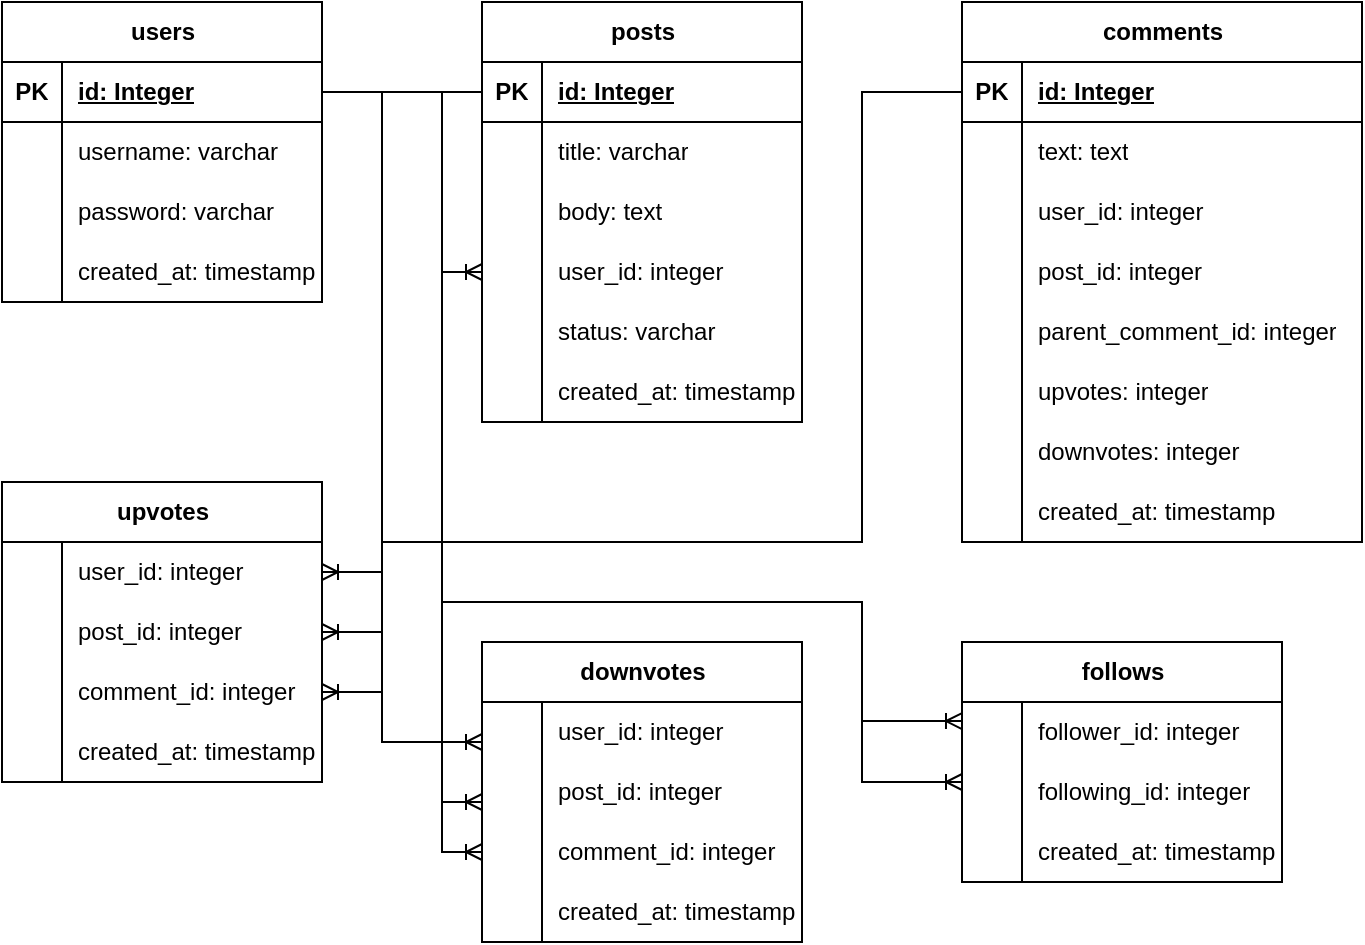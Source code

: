 <mxfile version="21.2.0" type="github">
  <diagram name="Page-1" id="74h5eq18-0JXJP73Q0yJ">
    <mxGraphModel dx="688" dy="1027" grid="1" gridSize="10" guides="1" tooltips="1" connect="1" arrows="1" fold="1" page="1" pageScale="1" pageWidth="850" pageHeight="1100" math="0" shadow="0">
      <root>
        <mxCell id="0" />
        <mxCell id="1" parent="0" />
        <mxCell id="cVCFdXQ4bAkMoIGnFbqg-1" value="users" style="shape=table;startSize=30;container=1;collapsible=1;childLayout=tableLayout;fixedRows=1;rowLines=0;fontStyle=1;align=center;resizeLast=1;html=1;" vertex="1" parent="1">
          <mxGeometry x="40" y="80" width="160" height="150" as="geometry" />
        </mxCell>
        <mxCell id="cVCFdXQ4bAkMoIGnFbqg-2" value="" style="shape=tableRow;horizontal=0;startSize=0;swimlaneHead=0;swimlaneBody=0;fillColor=none;collapsible=0;dropTarget=0;points=[[0,0.5],[1,0.5]];portConstraint=eastwest;top=0;left=0;right=0;bottom=1;" vertex="1" parent="cVCFdXQ4bAkMoIGnFbqg-1">
          <mxGeometry y="30" width="160" height="30" as="geometry" />
        </mxCell>
        <mxCell id="cVCFdXQ4bAkMoIGnFbqg-3" value="PK" style="shape=partialRectangle;connectable=0;fillColor=none;top=0;left=0;bottom=0;right=0;fontStyle=1;overflow=hidden;whiteSpace=wrap;html=1;" vertex="1" parent="cVCFdXQ4bAkMoIGnFbqg-2">
          <mxGeometry width="30" height="30" as="geometry">
            <mxRectangle width="30" height="30" as="alternateBounds" />
          </mxGeometry>
        </mxCell>
        <mxCell id="cVCFdXQ4bAkMoIGnFbqg-4" value="id: Integer" style="shape=partialRectangle;connectable=0;fillColor=none;top=0;left=0;bottom=0;right=0;align=left;spacingLeft=6;fontStyle=5;overflow=hidden;whiteSpace=wrap;html=1;" vertex="1" parent="cVCFdXQ4bAkMoIGnFbqg-2">
          <mxGeometry x="30" width="130" height="30" as="geometry">
            <mxRectangle width="130" height="30" as="alternateBounds" />
          </mxGeometry>
        </mxCell>
        <mxCell id="cVCFdXQ4bAkMoIGnFbqg-5" value="" style="shape=tableRow;horizontal=0;startSize=0;swimlaneHead=0;swimlaneBody=0;fillColor=none;collapsible=0;dropTarget=0;points=[[0,0.5],[1,0.5]];portConstraint=eastwest;top=0;left=0;right=0;bottom=0;" vertex="1" parent="cVCFdXQ4bAkMoIGnFbqg-1">
          <mxGeometry y="60" width="160" height="30" as="geometry" />
        </mxCell>
        <mxCell id="cVCFdXQ4bAkMoIGnFbqg-6" value="" style="shape=partialRectangle;connectable=0;fillColor=none;top=0;left=0;bottom=0;right=0;editable=1;overflow=hidden;whiteSpace=wrap;html=1;" vertex="1" parent="cVCFdXQ4bAkMoIGnFbqg-5">
          <mxGeometry width="30" height="30" as="geometry">
            <mxRectangle width="30" height="30" as="alternateBounds" />
          </mxGeometry>
        </mxCell>
        <mxCell id="cVCFdXQ4bAkMoIGnFbqg-7" value="username: varchar" style="shape=partialRectangle;connectable=0;fillColor=none;top=0;left=0;bottom=0;right=0;align=left;spacingLeft=6;overflow=hidden;whiteSpace=wrap;html=1;" vertex="1" parent="cVCFdXQ4bAkMoIGnFbqg-5">
          <mxGeometry x="30" width="130" height="30" as="geometry">
            <mxRectangle width="130" height="30" as="alternateBounds" />
          </mxGeometry>
        </mxCell>
        <mxCell id="cVCFdXQ4bAkMoIGnFbqg-8" value="" style="shape=tableRow;horizontal=0;startSize=0;swimlaneHead=0;swimlaneBody=0;fillColor=none;collapsible=0;dropTarget=0;points=[[0,0.5],[1,0.5]];portConstraint=eastwest;top=0;left=0;right=0;bottom=0;" vertex="1" parent="cVCFdXQ4bAkMoIGnFbqg-1">
          <mxGeometry y="90" width="160" height="30" as="geometry" />
        </mxCell>
        <mxCell id="cVCFdXQ4bAkMoIGnFbqg-9" value="" style="shape=partialRectangle;connectable=0;fillColor=none;top=0;left=0;bottom=0;right=0;editable=1;overflow=hidden;whiteSpace=wrap;html=1;" vertex="1" parent="cVCFdXQ4bAkMoIGnFbqg-8">
          <mxGeometry width="30" height="30" as="geometry">
            <mxRectangle width="30" height="30" as="alternateBounds" />
          </mxGeometry>
        </mxCell>
        <mxCell id="cVCFdXQ4bAkMoIGnFbqg-10" value="password: varchar" style="shape=partialRectangle;connectable=0;fillColor=none;top=0;left=0;bottom=0;right=0;align=left;spacingLeft=6;overflow=hidden;whiteSpace=wrap;html=1;" vertex="1" parent="cVCFdXQ4bAkMoIGnFbqg-8">
          <mxGeometry x="30" width="130" height="30" as="geometry">
            <mxRectangle width="130" height="30" as="alternateBounds" />
          </mxGeometry>
        </mxCell>
        <mxCell id="cVCFdXQ4bAkMoIGnFbqg-11" value="" style="shape=tableRow;horizontal=0;startSize=0;swimlaneHead=0;swimlaneBody=0;fillColor=none;collapsible=0;dropTarget=0;points=[[0,0.5],[1,0.5]];portConstraint=eastwest;top=0;left=0;right=0;bottom=0;" vertex="1" parent="cVCFdXQ4bAkMoIGnFbqg-1">
          <mxGeometry y="120" width="160" height="30" as="geometry" />
        </mxCell>
        <mxCell id="cVCFdXQ4bAkMoIGnFbqg-12" value="" style="shape=partialRectangle;connectable=0;fillColor=none;top=0;left=0;bottom=0;right=0;editable=1;overflow=hidden;whiteSpace=wrap;html=1;" vertex="1" parent="cVCFdXQ4bAkMoIGnFbqg-11">
          <mxGeometry width="30" height="30" as="geometry">
            <mxRectangle width="30" height="30" as="alternateBounds" />
          </mxGeometry>
        </mxCell>
        <mxCell id="cVCFdXQ4bAkMoIGnFbqg-13" value="created_at: timestamp" style="shape=partialRectangle;connectable=0;fillColor=none;top=0;left=0;bottom=0;right=0;align=left;spacingLeft=6;overflow=hidden;whiteSpace=wrap;html=1;" vertex="1" parent="cVCFdXQ4bAkMoIGnFbqg-11">
          <mxGeometry x="30" width="130" height="30" as="geometry">
            <mxRectangle width="130" height="30" as="alternateBounds" />
          </mxGeometry>
        </mxCell>
        <mxCell id="cVCFdXQ4bAkMoIGnFbqg-14" value="posts" style="shape=table;startSize=30;container=1;collapsible=1;childLayout=tableLayout;fixedRows=1;rowLines=0;fontStyle=1;align=center;resizeLast=1;html=1;" vertex="1" parent="1">
          <mxGeometry x="280" y="80" width="160" height="210" as="geometry" />
        </mxCell>
        <mxCell id="cVCFdXQ4bAkMoIGnFbqg-15" value="" style="shape=tableRow;horizontal=0;startSize=0;swimlaneHead=0;swimlaneBody=0;fillColor=none;collapsible=0;dropTarget=0;points=[[0,0.5],[1,0.5]];portConstraint=eastwest;top=0;left=0;right=0;bottom=1;" vertex="1" parent="cVCFdXQ4bAkMoIGnFbqg-14">
          <mxGeometry y="30" width="160" height="30" as="geometry" />
        </mxCell>
        <mxCell id="cVCFdXQ4bAkMoIGnFbqg-16" value="PK" style="shape=partialRectangle;connectable=0;fillColor=none;top=0;left=0;bottom=0;right=0;fontStyle=1;overflow=hidden;whiteSpace=wrap;html=1;" vertex="1" parent="cVCFdXQ4bAkMoIGnFbqg-15">
          <mxGeometry width="30" height="30" as="geometry">
            <mxRectangle width="30" height="30" as="alternateBounds" />
          </mxGeometry>
        </mxCell>
        <mxCell id="cVCFdXQ4bAkMoIGnFbqg-17" value="id: Integer" style="shape=partialRectangle;connectable=0;fillColor=none;top=0;left=0;bottom=0;right=0;align=left;spacingLeft=6;fontStyle=5;overflow=hidden;whiteSpace=wrap;html=1;" vertex="1" parent="cVCFdXQ4bAkMoIGnFbqg-15">
          <mxGeometry x="30" width="130" height="30" as="geometry">
            <mxRectangle width="130" height="30" as="alternateBounds" />
          </mxGeometry>
        </mxCell>
        <mxCell id="cVCFdXQ4bAkMoIGnFbqg-18" value="" style="shape=tableRow;horizontal=0;startSize=0;swimlaneHead=0;swimlaneBody=0;fillColor=none;collapsible=0;dropTarget=0;points=[[0,0.5],[1,0.5]];portConstraint=eastwest;top=0;left=0;right=0;bottom=0;" vertex="1" parent="cVCFdXQ4bAkMoIGnFbqg-14">
          <mxGeometry y="60" width="160" height="30" as="geometry" />
        </mxCell>
        <mxCell id="cVCFdXQ4bAkMoIGnFbqg-19" value="" style="shape=partialRectangle;connectable=0;fillColor=none;top=0;left=0;bottom=0;right=0;editable=1;overflow=hidden;whiteSpace=wrap;html=1;" vertex="1" parent="cVCFdXQ4bAkMoIGnFbqg-18">
          <mxGeometry width="30" height="30" as="geometry">
            <mxRectangle width="30" height="30" as="alternateBounds" />
          </mxGeometry>
        </mxCell>
        <mxCell id="cVCFdXQ4bAkMoIGnFbqg-20" value="title: varchar" style="shape=partialRectangle;connectable=0;fillColor=none;top=0;left=0;bottom=0;right=0;align=left;spacingLeft=6;overflow=hidden;whiteSpace=wrap;html=1;" vertex="1" parent="cVCFdXQ4bAkMoIGnFbqg-18">
          <mxGeometry x="30" width="130" height="30" as="geometry">
            <mxRectangle width="130" height="30" as="alternateBounds" />
          </mxGeometry>
        </mxCell>
        <mxCell id="cVCFdXQ4bAkMoIGnFbqg-21" value="" style="shape=tableRow;horizontal=0;startSize=0;swimlaneHead=0;swimlaneBody=0;fillColor=none;collapsible=0;dropTarget=0;points=[[0,0.5],[1,0.5]];portConstraint=eastwest;top=0;left=0;right=0;bottom=0;" vertex="1" parent="cVCFdXQ4bAkMoIGnFbqg-14">
          <mxGeometry y="90" width="160" height="30" as="geometry" />
        </mxCell>
        <mxCell id="cVCFdXQ4bAkMoIGnFbqg-22" value="" style="shape=partialRectangle;connectable=0;fillColor=none;top=0;left=0;bottom=0;right=0;editable=1;overflow=hidden;whiteSpace=wrap;html=1;" vertex="1" parent="cVCFdXQ4bAkMoIGnFbqg-21">
          <mxGeometry width="30" height="30" as="geometry">
            <mxRectangle width="30" height="30" as="alternateBounds" />
          </mxGeometry>
        </mxCell>
        <mxCell id="cVCFdXQ4bAkMoIGnFbqg-23" value="body: text" style="shape=partialRectangle;connectable=0;fillColor=none;top=0;left=0;bottom=0;right=0;align=left;spacingLeft=6;overflow=hidden;whiteSpace=wrap;html=1;" vertex="1" parent="cVCFdXQ4bAkMoIGnFbqg-21">
          <mxGeometry x="30" width="130" height="30" as="geometry">
            <mxRectangle width="130" height="30" as="alternateBounds" />
          </mxGeometry>
        </mxCell>
        <mxCell id="cVCFdXQ4bAkMoIGnFbqg-24" value="" style="shape=tableRow;horizontal=0;startSize=0;swimlaneHead=0;swimlaneBody=0;fillColor=none;collapsible=0;dropTarget=0;points=[[0,0.5],[1,0.5]];portConstraint=eastwest;top=0;left=0;right=0;bottom=0;" vertex="1" parent="cVCFdXQ4bAkMoIGnFbqg-14">
          <mxGeometry y="120" width="160" height="30" as="geometry" />
        </mxCell>
        <mxCell id="cVCFdXQ4bAkMoIGnFbqg-25" value="" style="shape=partialRectangle;connectable=0;fillColor=none;top=0;left=0;bottom=0;right=0;editable=1;overflow=hidden;whiteSpace=wrap;html=1;" vertex="1" parent="cVCFdXQ4bAkMoIGnFbqg-24">
          <mxGeometry width="30" height="30" as="geometry">
            <mxRectangle width="30" height="30" as="alternateBounds" />
          </mxGeometry>
        </mxCell>
        <mxCell id="cVCFdXQ4bAkMoIGnFbqg-26" value="user_id: integer" style="shape=partialRectangle;connectable=0;fillColor=none;top=0;left=0;bottom=0;right=0;align=left;spacingLeft=6;overflow=hidden;whiteSpace=wrap;html=1;" vertex="1" parent="cVCFdXQ4bAkMoIGnFbqg-24">
          <mxGeometry x="30" width="130" height="30" as="geometry">
            <mxRectangle width="130" height="30" as="alternateBounds" />
          </mxGeometry>
        </mxCell>
        <mxCell id="cVCFdXQ4bAkMoIGnFbqg-67" value="" style="shape=tableRow;horizontal=0;startSize=0;swimlaneHead=0;swimlaneBody=0;fillColor=none;collapsible=0;dropTarget=0;points=[[0,0.5],[1,0.5]];portConstraint=eastwest;top=0;left=0;right=0;bottom=0;" vertex="1" parent="cVCFdXQ4bAkMoIGnFbqg-14">
          <mxGeometry y="150" width="160" height="30" as="geometry" />
        </mxCell>
        <mxCell id="cVCFdXQ4bAkMoIGnFbqg-68" value="" style="shape=partialRectangle;connectable=0;fillColor=none;top=0;left=0;bottom=0;right=0;editable=1;overflow=hidden;whiteSpace=wrap;html=1;" vertex="1" parent="cVCFdXQ4bAkMoIGnFbqg-67">
          <mxGeometry width="30" height="30" as="geometry">
            <mxRectangle width="30" height="30" as="alternateBounds" />
          </mxGeometry>
        </mxCell>
        <mxCell id="cVCFdXQ4bAkMoIGnFbqg-69" value="status: varchar" style="shape=partialRectangle;connectable=0;fillColor=none;top=0;left=0;bottom=0;right=0;align=left;spacingLeft=6;overflow=hidden;whiteSpace=wrap;html=1;" vertex="1" parent="cVCFdXQ4bAkMoIGnFbqg-67">
          <mxGeometry x="30" width="130" height="30" as="geometry">
            <mxRectangle width="130" height="30" as="alternateBounds" />
          </mxGeometry>
        </mxCell>
        <mxCell id="cVCFdXQ4bAkMoIGnFbqg-70" value="" style="shape=tableRow;horizontal=0;startSize=0;swimlaneHead=0;swimlaneBody=0;fillColor=none;collapsible=0;dropTarget=0;points=[[0,0.5],[1,0.5]];portConstraint=eastwest;top=0;left=0;right=0;bottom=0;" vertex="1" parent="cVCFdXQ4bAkMoIGnFbqg-14">
          <mxGeometry y="180" width="160" height="30" as="geometry" />
        </mxCell>
        <mxCell id="cVCFdXQ4bAkMoIGnFbqg-71" value="" style="shape=partialRectangle;connectable=0;fillColor=none;top=0;left=0;bottom=0;right=0;editable=1;overflow=hidden;whiteSpace=wrap;html=1;" vertex="1" parent="cVCFdXQ4bAkMoIGnFbqg-70">
          <mxGeometry width="30" height="30" as="geometry">
            <mxRectangle width="30" height="30" as="alternateBounds" />
          </mxGeometry>
        </mxCell>
        <mxCell id="cVCFdXQ4bAkMoIGnFbqg-72" value="created_at: timestamp" style="shape=partialRectangle;connectable=0;fillColor=none;top=0;left=0;bottom=0;right=0;align=left;spacingLeft=6;overflow=hidden;whiteSpace=wrap;html=1;" vertex="1" parent="cVCFdXQ4bAkMoIGnFbqg-70">
          <mxGeometry x="30" width="130" height="30" as="geometry">
            <mxRectangle width="130" height="30" as="alternateBounds" />
          </mxGeometry>
        </mxCell>
        <mxCell id="cVCFdXQ4bAkMoIGnFbqg-27" value="upvotes" style="shape=table;startSize=30;container=1;collapsible=1;childLayout=tableLayout;fixedRows=1;rowLines=0;fontStyle=1;align=center;resizeLast=1;html=1;" vertex="1" parent="1">
          <mxGeometry x="40" y="320" width="160" height="150" as="geometry" />
        </mxCell>
        <mxCell id="cVCFdXQ4bAkMoIGnFbqg-31" value="" style="shape=tableRow;horizontal=0;startSize=0;swimlaneHead=0;swimlaneBody=0;fillColor=none;collapsible=0;dropTarget=0;points=[[0,0.5],[1,0.5]];portConstraint=eastwest;top=0;left=0;right=0;bottom=0;" vertex="1" parent="cVCFdXQ4bAkMoIGnFbqg-27">
          <mxGeometry y="30" width="160" height="30" as="geometry" />
        </mxCell>
        <mxCell id="cVCFdXQ4bAkMoIGnFbqg-32" value="" style="shape=partialRectangle;connectable=0;fillColor=none;top=0;left=0;bottom=0;right=0;editable=1;overflow=hidden;whiteSpace=wrap;html=1;" vertex="1" parent="cVCFdXQ4bAkMoIGnFbqg-31">
          <mxGeometry width="30" height="30" as="geometry">
            <mxRectangle width="30" height="30" as="alternateBounds" />
          </mxGeometry>
        </mxCell>
        <mxCell id="cVCFdXQ4bAkMoIGnFbqg-33" value="user_id: integer" style="shape=partialRectangle;connectable=0;fillColor=none;top=0;left=0;bottom=0;right=0;align=left;spacingLeft=6;overflow=hidden;whiteSpace=wrap;html=1;" vertex="1" parent="cVCFdXQ4bAkMoIGnFbqg-31">
          <mxGeometry x="30" width="130" height="30" as="geometry">
            <mxRectangle width="130" height="30" as="alternateBounds" />
          </mxGeometry>
        </mxCell>
        <mxCell id="cVCFdXQ4bAkMoIGnFbqg-34" value="" style="shape=tableRow;horizontal=0;startSize=0;swimlaneHead=0;swimlaneBody=0;fillColor=none;collapsible=0;dropTarget=0;points=[[0,0.5],[1,0.5]];portConstraint=eastwest;top=0;left=0;right=0;bottom=0;" vertex="1" parent="cVCFdXQ4bAkMoIGnFbqg-27">
          <mxGeometry y="60" width="160" height="30" as="geometry" />
        </mxCell>
        <mxCell id="cVCFdXQ4bAkMoIGnFbqg-35" value="" style="shape=partialRectangle;connectable=0;fillColor=none;top=0;left=0;bottom=0;right=0;editable=1;overflow=hidden;whiteSpace=wrap;html=1;" vertex="1" parent="cVCFdXQ4bAkMoIGnFbqg-34">
          <mxGeometry width="30" height="30" as="geometry">
            <mxRectangle width="30" height="30" as="alternateBounds" />
          </mxGeometry>
        </mxCell>
        <mxCell id="cVCFdXQ4bAkMoIGnFbqg-36" value="post_id: integer" style="shape=partialRectangle;connectable=0;fillColor=none;top=0;left=0;bottom=0;right=0;align=left;spacingLeft=6;overflow=hidden;whiteSpace=wrap;html=1;" vertex="1" parent="cVCFdXQ4bAkMoIGnFbqg-34">
          <mxGeometry x="30" width="130" height="30" as="geometry">
            <mxRectangle width="130" height="30" as="alternateBounds" />
          </mxGeometry>
        </mxCell>
        <mxCell id="cVCFdXQ4bAkMoIGnFbqg-37" value="" style="shape=tableRow;horizontal=0;startSize=0;swimlaneHead=0;swimlaneBody=0;fillColor=none;collapsible=0;dropTarget=0;points=[[0,0.5],[1,0.5]];portConstraint=eastwest;top=0;left=0;right=0;bottom=0;" vertex="1" parent="cVCFdXQ4bAkMoIGnFbqg-27">
          <mxGeometry y="90" width="160" height="30" as="geometry" />
        </mxCell>
        <mxCell id="cVCFdXQ4bAkMoIGnFbqg-38" value="" style="shape=partialRectangle;connectable=0;fillColor=none;top=0;left=0;bottom=0;right=0;editable=1;overflow=hidden;whiteSpace=wrap;html=1;" vertex="1" parent="cVCFdXQ4bAkMoIGnFbqg-37">
          <mxGeometry width="30" height="30" as="geometry">
            <mxRectangle width="30" height="30" as="alternateBounds" />
          </mxGeometry>
        </mxCell>
        <mxCell id="cVCFdXQ4bAkMoIGnFbqg-39" value="comment_id: integer" style="shape=partialRectangle;connectable=0;fillColor=none;top=0;left=0;bottom=0;right=0;align=left;spacingLeft=6;overflow=hidden;whiteSpace=wrap;html=1;" vertex="1" parent="cVCFdXQ4bAkMoIGnFbqg-37">
          <mxGeometry x="30" width="130" height="30" as="geometry">
            <mxRectangle width="130" height="30" as="alternateBounds" />
          </mxGeometry>
        </mxCell>
        <mxCell id="cVCFdXQ4bAkMoIGnFbqg-86" value="" style="shape=tableRow;horizontal=0;startSize=0;swimlaneHead=0;swimlaneBody=0;fillColor=none;collapsible=0;dropTarget=0;points=[[0,0.5],[1,0.5]];portConstraint=eastwest;top=0;left=0;right=0;bottom=0;" vertex="1" parent="cVCFdXQ4bAkMoIGnFbqg-27">
          <mxGeometry y="120" width="160" height="30" as="geometry" />
        </mxCell>
        <mxCell id="cVCFdXQ4bAkMoIGnFbqg-87" value="" style="shape=partialRectangle;connectable=0;fillColor=none;top=0;left=0;bottom=0;right=0;editable=1;overflow=hidden;whiteSpace=wrap;html=1;" vertex="1" parent="cVCFdXQ4bAkMoIGnFbqg-86">
          <mxGeometry width="30" height="30" as="geometry">
            <mxRectangle width="30" height="30" as="alternateBounds" />
          </mxGeometry>
        </mxCell>
        <mxCell id="cVCFdXQ4bAkMoIGnFbqg-88" value="created_at: timestamp" style="shape=partialRectangle;connectable=0;fillColor=none;top=0;left=0;bottom=0;right=0;align=left;spacingLeft=6;overflow=hidden;whiteSpace=wrap;html=1;" vertex="1" parent="cVCFdXQ4bAkMoIGnFbqg-86">
          <mxGeometry x="30" width="130" height="30" as="geometry">
            <mxRectangle width="130" height="30" as="alternateBounds" />
          </mxGeometry>
        </mxCell>
        <mxCell id="cVCFdXQ4bAkMoIGnFbqg-40" value="downvotes" style="shape=table;startSize=30;container=1;collapsible=1;childLayout=tableLayout;fixedRows=1;rowLines=0;fontStyle=1;align=center;resizeLast=1;html=1;" vertex="1" parent="1">
          <mxGeometry x="280" y="400" width="160" height="150" as="geometry" />
        </mxCell>
        <mxCell id="cVCFdXQ4bAkMoIGnFbqg-44" value="" style="shape=tableRow;horizontal=0;startSize=0;swimlaneHead=0;swimlaneBody=0;fillColor=none;collapsible=0;dropTarget=0;points=[[0,0.5],[1,0.5]];portConstraint=eastwest;top=0;left=0;right=0;bottom=0;" vertex="1" parent="cVCFdXQ4bAkMoIGnFbqg-40">
          <mxGeometry y="30" width="160" height="30" as="geometry" />
        </mxCell>
        <mxCell id="cVCFdXQ4bAkMoIGnFbqg-45" value="" style="shape=partialRectangle;connectable=0;fillColor=none;top=0;left=0;bottom=0;right=0;editable=1;overflow=hidden;whiteSpace=wrap;html=1;" vertex="1" parent="cVCFdXQ4bAkMoIGnFbqg-44">
          <mxGeometry width="30" height="30" as="geometry">
            <mxRectangle width="30" height="30" as="alternateBounds" />
          </mxGeometry>
        </mxCell>
        <mxCell id="cVCFdXQ4bAkMoIGnFbqg-46" value="user_id: integer" style="shape=partialRectangle;connectable=0;fillColor=none;top=0;left=0;bottom=0;right=0;align=left;spacingLeft=6;overflow=hidden;whiteSpace=wrap;html=1;" vertex="1" parent="cVCFdXQ4bAkMoIGnFbqg-44">
          <mxGeometry x="30" width="130" height="30" as="geometry">
            <mxRectangle width="130" height="30" as="alternateBounds" />
          </mxGeometry>
        </mxCell>
        <mxCell id="cVCFdXQ4bAkMoIGnFbqg-47" value="" style="shape=tableRow;horizontal=0;startSize=0;swimlaneHead=0;swimlaneBody=0;fillColor=none;collapsible=0;dropTarget=0;points=[[0,0.5],[1,0.5]];portConstraint=eastwest;top=0;left=0;right=0;bottom=0;" vertex="1" parent="cVCFdXQ4bAkMoIGnFbqg-40">
          <mxGeometry y="60" width="160" height="30" as="geometry" />
        </mxCell>
        <mxCell id="cVCFdXQ4bAkMoIGnFbqg-48" value="" style="shape=partialRectangle;connectable=0;fillColor=none;top=0;left=0;bottom=0;right=0;editable=1;overflow=hidden;whiteSpace=wrap;html=1;" vertex="1" parent="cVCFdXQ4bAkMoIGnFbqg-47">
          <mxGeometry width="30" height="30" as="geometry">
            <mxRectangle width="30" height="30" as="alternateBounds" />
          </mxGeometry>
        </mxCell>
        <mxCell id="cVCFdXQ4bAkMoIGnFbqg-49" value="post_id: integer" style="shape=partialRectangle;connectable=0;fillColor=none;top=0;left=0;bottom=0;right=0;align=left;spacingLeft=6;overflow=hidden;whiteSpace=wrap;html=1;" vertex="1" parent="cVCFdXQ4bAkMoIGnFbqg-47">
          <mxGeometry x="30" width="130" height="30" as="geometry">
            <mxRectangle width="130" height="30" as="alternateBounds" />
          </mxGeometry>
        </mxCell>
        <mxCell id="cVCFdXQ4bAkMoIGnFbqg-50" value="" style="shape=tableRow;horizontal=0;startSize=0;swimlaneHead=0;swimlaneBody=0;fillColor=none;collapsible=0;dropTarget=0;points=[[0,0.5],[1,0.5]];portConstraint=eastwest;top=0;left=0;right=0;bottom=0;" vertex="1" parent="cVCFdXQ4bAkMoIGnFbqg-40">
          <mxGeometry y="90" width="160" height="30" as="geometry" />
        </mxCell>
        <mxCell id="cVCFdXQ4bAkMoIGnFbqg-51" value="" style="shape=partialRectangle;connectable=0;fillColor=none;top=0;left=0;bottom=0;right=0;editable=1;overflow=hidden;whiteSpace=wrap;html=1;" vertex="1" parent="cVCFdXQ4bAkMoIGnFbqg-50">
          <mxGeometry width="30" height="30" as="geometry">
            <mxRectangle width="30" height="30" as="alternateBounds" />
          </mxGeometry>
        </mxCell>
        <mxCell id="cVCFdXQ4bAkMoIGnFbqg-52" value="comment_id: integer" style="shape=partialRectangle;connectable=0;fillColor=none;top=0;left=0;bottom=0;right=0;align=left;spacingLeft=6;overflow=hidden;whiteSpace=wrap;html=1;" vertex="1" parent="cVCFdXQ4bAkMoIGnFbqg-50">
          <mxGeometry x="30" width="130" height="30" as="geometry">
            <mxRectangle width="130" height="30" as="alternateBounds" />
          </mxGeometry>
        </mxCell>
        <mxCell id="cVCFdXQ4bAkMoIGnFbqg-83" value="" style="shape=tableRow;horizontal=0;startSize=0;swimlaneHead=0;swimlaneBody=0;fillColor=none;collapsible=0;dropTarget=0;points=[[0,0.5],[1,0.5]];portConstraint=eastwest;top=0;left=0;right=0;bottom=0;" vertex="1" parent="cVCFdXQ4bAkMoIGnFbqg-40">
          <mxGeometry y="120" width="160" height="30" as="geometry" />
        </mxCell>
        <mxCell id="cVCFdXQ4bAkMoIGnFbqg-84" value="" style="shape=partialRectangle;connectable=0;fillColor=none;top=0;left=0;bottom=0;right=0;editable=1;overflow=hidden;whiteSpace=wrap;html=1;" vertex="1" parent="cVCFdXQ4bAkMoIGnFbqg-83">
          <mxGeometry width="30" height="30" as="geometry">
            <mxRectangle width="30" height="30" as="alternateBounds" />
          </mxGeometry>
        </mxCell>
        <mxCell id="cVCFdXQ4bAkMoIGnFbqg-85" value="created_at: timestamp" style="shape=partialRectangle;connectable=0;fillColor=none;top=0;left=0;bottom=0;right=0;align=left;spacingLeft=6;overflow=hidden;whiteSpace=wrap;html=1;" vertex="1" parent="cVCFdXQ4bAkMoIGnFbqg-83">
          <mxGeometry x="30" width="130" height="30" as="geometry">
            <mxRectangle width="130" height="30" as="alternateBounds" />
          </mxGeometry>
        </mxCell>
        <mxCell id="cVCFdXQ4bAkMoIGnFbqg-53" value="comments" style="shape=table;startSize=30;container=1;collapsible=1;childLayout=tableLayout;fixedRows=1;rowLines=0;fontStyle=1;align=center;resizeLast=1;html=1;" vertex="1" parent="1">
          <mxGeometry x="520" y="80" width="200" height="270" as="geometry" />
        </mxCell>
        <mxCell id="cVCFdXQ4bAkMoIGnFbqg-54" value="" style="shape=tableRow;horizontal=0;startSize=0;swimlaneHead=0;swimlaneBody=0;fillColor=none;collapsible=0;dropTarget=0;points=[[0,0.5],[1,0.5]];portConstraint=eastwest;top=0;left=0;right=0;bottom=1;" vertex="1" parent="cVCFdXQ4bAkMoIGnFbqg-53">
          <mxGeometry y="30" width="200" height="30" as="geometry" />
        </mxCell>
        <mxCell id="cVCFdXQ4bAkMoIGnFbqg-55" value="PK" style="shape=partialRectangle;connectable=0;fillColor=none;top=0;left=0;bottom=0;right=0;fontStyle=1;overflow=hidden;whiteSpace=wrap;html=1;" vertex="1" parent="cVCFdXQ4bAkMoIGnFbqg-54">
          <mxGeometry width="30" height="30" as="geometry">
            <mxRectangle width="30" height="30" as="alternateBounds" />
          </mxGeometry>
        </mxCell>
        <mxCell id="cVCFdXQ4bAkMoIGnFbqg-56" value="id: Integer" style="shape=partialRectangle;connectable=0;fillColor=none;top=0;left=0;bottom=0;right=0;align=left;spacingLeft=6;fontStyle=5;overflow=hidden;whiteSpace=wrap;html=1;" vertex="1" parent="cVCFdXQ4bAkMoIGnFbqg-54">
          <mxGeometry x="30" width="170" height="30" as="geometry">
            <mxRectangle width="170" height="30" as="alternateBounds" />
          </mxGeometry>
        </mxCell>
        <mxCell id="cVCFdXQ4bAkMoIGnFbqg-57" value="" style="shape=tableRow;horizontal=0;startSize=0;swimlaneHead=0;swimlaneBody=0;fillColor=none;collapsible=0;dropTarget=0;points=[[0,0.5],[1,0.5]];portConstraint=eastwest;top=0;left=0;right=0;bottom=0;" vertex="1" parent="cVCFdXQ4bAkMoIGnFbqg-53">
          <mxGeometry y="60" width="200" height="30" as="geometry" />
        </mxCell>
        <mxCell id="cVCFdXQ4bAkMoIGnFbqg-58" value="" style="shape=partialRectangle;connectable=0;fillColor=none;top=0;left=0;bottom=0;right=0;editable=1;overflow=hidden;whiteSpace=wrap;html=1;" vertex="1" parent="cVCFdXQ4bAkMoIGnFbqg-57">
          <mxGeometry width="30" height="30" as="geometry">
            <mxRectangle width="30" height="30" as="alternateBounds" />
          </mxGeometry>
        </mxCell>
        <mxCell id="cVCFdXQ4bAkMoIGnFbqg-59" value="text: text" style="shape=partialRectangle;connectable=0;fillColor=none;top=0;left=0;bottom=0;right=0;align=left;spacingLeft=6;overflow=hidden;whiteSpace=wrap;html=1;" vertex="1" parent="cVCFdXQ4bAkMoIGnFbqg-57">
          <mxGeometry x="30" width="170" height="30" as="geometry">
            <mxRectangle width="170" height="30" as="alternateBounds" />
          </mxGeometry>
        </mxCell>
        <mxCell id="cVCFdXQ4bAkMoIGnFbqg-60" value="" style="shape=tableRow;horizontal=0;startSize=0;swimlaneHead=0;swimlaneBody=0;fillColor=none;collapsible=0;dropTarget=0;points=[[0,0.5],[1,0.5]];portConstraint=eastwest;top=0;left=0;right=0;bottom=0;" vertex="1" parent="cVCFdXQ4bAkMoIGnFbqg-53">
          <mxGeometry y="90" width="200" height="30" as="geometry" />
        </mxCell>
        <mxCell id="cVCFdXQ4bAkMoIGnFbqg-61" value="" style="shape=partialRectangle;connectable=0;fillColor=none;top=0;left=0;bottom=0;right=0;editable=1;overflow=hidden;whiteSpace=wrap;html=1;" vertex="1" parent="cVCFdXQ4bAkMoIGnFbqg-60">
          <mxGeometry width="30" height="30" as="geometry">
            <mxRectangle width="30" height="30" as="alternateBounds" />
          </mxGeometry>
        </mxCell>
        <mxCell id="cVCFdXQ4bAkMoIGnFbqg-62" value="user_id: integer" style="shape=partialRectangle;connectable=0;fillColor=none;top=0;left=0;bottom=0;right=0;align=left;spacingLeft=6;overflow=hidden;whiteSpace=wrap;html=1;" vertex="1" parent="cVCFdXQ4bAkMoIGnFbqg-60">
          <mxGeometry x="30" width="170" height="30" as="geometry">
            <mxRectangle width="170" height="30" as="alternateBounds" />
          </mxGeometry>
        </mxCell>
        <mxCell id="cVCFdXQ4bAkMoIGnFbqg-89" value="" style="shape=tableRow;horizontal=0;startSize=0;swimlaneHead=0;swimlaneBody=0;fillColor=none;collapsible=0;dropTarget=0;points=[[0,0.5],[1,0.5]];portConstraint=eastwest;top=0;left=0;right=0;bottom=0;" vertex="1" parent="cVCFdXQ4bAkMoIGnFbqg-53">
          <mxGeometry y="120" width="200" height="30" as="geometry" />
        </mxCell>
        <mxCell id="cVCFdXQ4bAkMoIGnFbqg-90" value="" style="shape=partialRectangle;connectable=0;fillColor=none;top=0;left=0;bottom=0;right=0;editable=1;overflow=hidden;whiteSpace=wrap;html=1;" vertex="1" parent="cVCFdXQ4bAkMoIGnFbqg-89">
          <mxGeometry width="30" height="30" as="geometry">
            <mxRectangle width="30" height="30" as="alternateBounds" />
          </mxGeometry>
        </mxCell>
        <mxCell id="cVCFdXQ4bAkMoIGnFbqg-91" value="post_id: integer" style="shape=partialRectangle;connectable=0;fillColor=none;top=0;left=0;bottom=0;right=0;align=left;spacingLeft=6;overflow=hidden;whiteSpace=wrap;html=1;" vertex="1" parent="cVCFdXQ4bAkMoIGnFbqg-89">
          <mxGeometry x="30" width="170" height="30" as="geometry">
            <mxRectangle width="170" height="30" as="alternateBounds" />
          </mxGeometry>
        </mxCell>
        <mxCell id="cVCFdXQ4bAkMoIGnFbqg-92" value="" style="shape=tableRow;horizontal=0;startSize=0;swimlaneHead=0;swimlaneBody=0;fillColor=none;collapsible=0;dropTarget=0;points=[[0,0.5],[1,0.5]];portConstraint=eastwest;top=0;left=0;right=0;bottom=0;" vertex="1" parent="cVCFdXQ4bAkMoIGnFbqg-53">
          <mxGeometry y="150" width="200" height="30" as="geometry" />
        </mxCell>
        <mxCell id="cVCFdXQ4bAkMoIGnFbqg-93" value="" style="shape=partialRectangle;connectable=0;fillColor=none;top=0;left=0;bottom=0;right=0;editable=1;overflow=hidden;whiteSpace=wrap;html=1;" vertex="1" parent="cVCFdXQ4bAkMoIGnFbqg-92">
          <mxGeometry width="30" height="30" as="geometry">
            <mxRectangle width="30" height="30" as="alternateBounds" />
          </mxGeometry>
        </mxCell>
        <mxCell id="cVCFdXQ4bAkMoIGnFbqg-94" value="parent_comment_id: integer" style="shape=partialRectangle;connectable=0;fillColor=none;top=0;left=0;bottom=0;right=0;align=left;spacingLeft=6;overflow=hidden;whiteSpace=wrap;html=1;" vertex="1" parent="cVCFdXQ4bAkMoIGnFbqg-92">
          <mxGeometry x="30" width="170" height="30" as="geometry">
            <mxRectangle width="170" height="30" as="alternateBounds" />
          </mxGeometry>
        </mxCell>
        <mxCell id="cVCFdXQ4bAkMoIGnFbqg-95" value="" style="shape=tableRow;horizontal=0;startSize=0;swimlaneHead=0;swimlaneBody=0;fillColor=none;collapsible=0;dropTarget=0;points=[[0,0.5],[1,0.5]];portConstraint=eastwest;top=0;left=0;right=0;bottom=0;" vertex="1" parent="cVCFdXQ4bAkMoIGnFbqg-53">
          <mxGeometry y="180" width="200" height="30" as="geometry" />
        </mxCell>
        <mxCell id="cVCFdXQ4bAkMoIGnFbqg-96" value="" style="shape=partialRectangle;connectable=0;fillColor=none;top=0;left=0;bottom=0;right=0;editable=1;overflow=hidden;whiteSpace=wrap;html=1;" vertex="1" parent="cVCFdXQ4bAkMoIGnFbqg-95">
          <mxGeometry width="30" height="30" as="geometry">
            <mxRectangle width="30" height="30" as="alternateBounds" />
          </mxGeometry>
        </mxCell>
        <mxCell id="cVCFdXQ4bAkMoIGnFbqg-97" value="upvotes: integer" style="shape=partialRectangle;connectable=0;fillColor=none;top=0;left=0;bottom=0;right=0;align=left;spacingLeft=6;overflow=hidden;whiteSpace=wrap;html=1;" vertex="1" parent="cVCFdXQ4bAkMoIGnFbqg-95">
          <mxGeometry x="30" width="170" height="30" as="geometry">
            <mxRectangle width="170" height="30" as="alternateBounds" />
          </mxGeometry>
        </mxCell>
        <mxCell id="cVCFdXQ4bAkMoIGnFbqg-98" value="" style="shape=tableRow;horizontal=0;startSize=0;swimlaneHead=0;swimlaneBody=0;fillColor=none;collapsible=0;dropTarget=0;points=[[0,0.5],[1,0.5]];portConstraint=eastwest;top=0;left=0;right=0;bottom=0;" vertex="1" parent="cVCFdXQ4bAkMoIGnFbqg-53">
          <mxGeometry y="210" width="200" height="30" as="geometry" />
        </mxCell>
        <mxCell id="cVCFdXQ4bAkMoIGnFbqg-99" value="" style="shape=partialRectangle;connectable=0;fillColor=none;top=0;left=0;bottom=0;right=0;editable=1;overflow=hidden;whiteSpace=wrap;html=1;" vertex="1" parent="cVCFdXQ4bAkMoIGnFbqg-98">
          <mxGeometry width="30" height="30" as="geometry">
            <mxRectangle width="30" height="30" as="alternateBounds" />
          </mxGeometry>
        </mxCell>
        <mxCell id="cVCFdXQ4bAkMoIGnFbqg-100" value="downvotes: integer" style="shape=partialRectangle;connectable=0;fillColor=none;top=0;left=0;bottom=0;right=0;align=left;spacingLeft=6;overflow=hidden;whiteSpace=wrap;html=1;" vertex="1" parent="cVCFdXQ4bAkMoIGnFbqg-98">
          <mxGeometry x="30" width="170" height="30" as="geometry">
            <mxRectangle width="170" height="30" as="alternateBounds" />
          </mxGeometry>
        </mxCell>
        <mxCell id="cVCFdXQ4bAkMoIGnFbqg-101" value="" style="shape=tableRow;horizontal=0;startSize=0;swimlaneHead=0;swimlaneBody=0;fillColor=none;collapsible=0;dropTarget=0;points=[[0,0.5],[1,0.5]];portConstraint=eastwest;top=0;left=0;right=0;bottom=0;" vertex="1" parent="cVCFdXQ4bAkMoIGnFbqg-53">
          <mxGeometry y="240" width="200" height="30" as="geometry" />
        </mxCell>
        <mxCell id="cVCFdXQ4bAkMoIGnFbqg-102" value="" style="shape=partialRectangle;connectable=0;fillColor=none;top=0;left=0;bottom=0;right=0;editable=1;overflow=hidden;whiteSpace=wrap;html=1;" vertex="1" parent="cVCFdXQ4bAkMoIGnFbqg-101">
          <mxGeometry width="30" height="30" as="geometry">
            <mxRectangle width="30" height="30" as="alternateBounds" />
          </mxGeometry>
        </mxCell>
        <mxCell id="cVCFdXQ4bAkMoIGnFbqg-103" value="created_at: timestamp" style="shape=partialRectangle;connectable=0;fillColor=none;top=0;left=0;bottom=0;right=0;align=left;spacingLeft=6;overflow=hidden;whiteSpace=wrap;html=1;" vertex="1" parent="cVCFdXQ4bAkMoIGnFbqg-101">
          <mxGeometry x="30" width="170" height="30" as="geometry">
            <mxRectangle width="170" height="30" as="alternateBounds" />
          </mxGeometry>
        </mxCell>
        <mxCell id="cVCFdXQ4bAkMoIGnFbqg-104" value="follows" style="shape=table;startSize=30;container=1;collapsible=1;childLayout=tableLayout;fixedRows=1;rowLines=0;fontStyle=1;align=center;resizeLast=1;html=1;" vertex="1" parent="1">
          <mxGeometry x="520" y="400" width="160" height="120" as="geometry" />
        </mxCell>
        <mxCell id="cVCFdXQ4bAkMoIGnFbqg-108" value="" style="shape=tableRow;horizontal=0;startSize=0;swimlaneHead=0;swimlaneBody=0;fillColor=none;collapsible=0;dropTarget=0;points=[[0,0.5],[1,0.5]];portConstraint=eastwest;top=0;left=0;right=0;bottom=0;" vertex="1" parent="cVCFdXQ4bAkMoIGnFbqg-104">
          <mxGeometry y="30" width="160" height="30" as="geometry" />
        </mxCell>
        <mxCell id="cVCFdXQ4bAkMoIGnFbqg-109" value="" style="shape=partialRectangle;connectable=0;fillColor=none;top=0;left=0;bottom=0;right=0;editable=1;overflow=hidden;whiteSpace=wrap;html=1;" vertex="1" parent="cVCFdXQ4bAkMoIGnFbqg-108">
          <mxGeometry width="30" height="30" as="geometry">
            <mxRectangle width="30" height="30" as="alternateBounds" />
          </mxGeometry>
        </mxCell>
        <mxCell id="cVCFdXQ4bAkMoIGnFbqg-110" value="follower_id: integer" style="shape=partialRectangle;connectable=0;fillColor=none;top=0;left=0;bottom=0;right=0;align=left;spacingLeft=6;overflow=hidden;whiteSpace=wrap;html=1;" vertex="1" parent="cVCFdXQ4bAkMoIGnFbqg-108">
          <mxGeometry x="30" width="130" height="30" as="geometry">
            <mxRectangle width="130" height="30" as="alternateBounds" />
          </mxGeometry>
        </mxCell>
        <mxCell id="cVCFdXQ4bAkMoIGnFbqg-111" value="" style="shape=tableRow;horizontal=0;startSize=0;swimlaneHead=0;swimlaneBody=0;fillColor=none;collapsible=0;dropTarget=0;points=[[0,0.5],[1,0.5]];portConstraint=eastwest;top=0;left=0;right=0;bottom=0;" vertex="1" parent="cVCFdXQ4bAkMoIGnFbqg-104">
          <mxGeometry y="60" width="160" height="30" as="geometry" />
        </mxCell>
        <mxCell id="cVCFdXQ4bAkMoIGnFbqg-112" value="" style="shape=partialRectangle;connectable=0;fillColor=none;top=0;left=0;bottom=0;right=0;editable=1;overflow=hidden;whiteSpace=wrap;html=1;" vertex="1" parent="cVCFdXQ4bAkMoIGnFbqg-111">
          <mxGeometry width="30" height="30" as="geometry">
            <mxRectangle width="30" height="30" as="alternateBounds" />
          </mxGeometry>
        </mxCell>
        <mxCell id="cVCFdXQ4bAkMoIGnFbqg-113" value="following_id: integer" style="shape=partialRectangle;connectable=0;fillColor=none;top=0;left=0;bottom=0;right=0;align=left;spacingLeft=6;overflow=hidden;whiteSpace=wrap;html=1;" vertex="1" parent="cVCFdXQ4bAkMoIGnFbqg-111">
          <mxGeometry x="30" width="130" height="30" as="geometry">
            <mxRectangle width="130" height="30" as="alternateBounds" />
          </mxGeometry>
        </mxCell>
        <mxCell id="cVCFdXQ4bAkMoIGnFbqg-117" value="" style="shape=tableRow;horizontal=0;startSize=0;swimlaneHead=0;swimlaneBody=0;fillColor=none;collapsible=0;dropTarget=0;points=[[0,0.5],[1,0.5]];portConstraint=eastwest;top=0;left=0;right=0;bottom=0;" vertex="1" parent="cVCFdXQ4bAkMoIGnFbqg-104">
          <mxGeometry y="90" width="160" height="30" as="geometry" />
        </mxCell>
        <mxCell id="cVCFdXQ4bAkMoIGnFbqg-118" value="" style="shape=partialRectangle;connectable=0;fillColor=none;top=0;left=0;bottom=0;right=0;editable=1;overflow=hidden;whiteSpace=wrap;html=1;" vertex="1" parent="cVCFdXQ4bAkMoIGnFbqg-117">
          <mxGeometry width="30" height="30" as="geometry">
            <mxRectangle width="30" height="30" as="alternateBounds" />
          </mxGeometry>
        </mxCell>
        <mxCell id="cVCFdXQ4bAkMoIGnFbqg-119" value="created_at: timestamp" style="shape=partialRectangle;connectable=0;fillColor=none;top=0;left=0;bottom=0;right=0;align=left;spacingLeft=6;overflow=hidden;whiteSpace=wrap;html=1;" vertex="1" parent="cVCFdXQ4bAkMoIGnFbqg-117">
          <mxGeometry x="30" width="130" height="30" as="geometry">
            <mxRectangle width="130" height="30" as="alternateBounds" />
          </mxGeometry>
        </mxCell>
        <mxCell id="cVCFdXQ4bAkMoIGnFbqg-120" value="" style="edgeStyle=orthogonalEdgeStyle;fontSize=12;html=1;endArrow=ERoneToMany;rounded=0;exitX=1;exitY=0.5;exitDx=0;exitDy=0;entryX=0;entryY=0.5;entryDx=0;entryDy=0;" edge="1" parent="1" source="cVCFdXQ4bAkMoIGnFbqg-2" target="cVCFdXQ4bAkMoIGnFbqg-24">
          <mxGeometry width="100" height="100" relative="1" as="geometry">
            <mxPoint x="200" y="360" as="sourcePoint" />
            <mxPoint x="300" y="260" as="targetPoint" />
            <Array as="points">
              <mxPoint x="260" y="125" />
              <mxPoint x="260" y="215" />
            </Array>
          </mxGeometry>
        </mxCell>
        <mxCell id="cVCFdXQ4bAkMoIGnFbqg-121" value="" style="edgeStyle=entityRelationEdgeStyle;fontSize=12;html=1;endArrow=ERoneToMany;rounded=0;exitX=1;exitY=0.5;exitDx=0;exitDy=0;entryX=1;entryY=0.5;entryDx=0;entryDy=0;" edge="1" parent="1" source="cVCFdXQ4bAkMoIGnFbqg-2" target="cVCFdXQ4bAkMoIGnFbqg-31">
          <mxGeometry width="100" height="100" relative="1" as="geometry">
            <mxPoint x="140" y="360" as="sourcePoint" />
            <mxPoint x="250" y="370" as="targetPoint" />
          </mxGeometry>
        </mxCell>
        <mxCell id="cVCFdXQ4bAkMoIGnFbqg-122" value="" style="edgeStyle=orthogonalEdgeStyle;fontSize=12;html=1;endArrow=ERoneToMany;rounded=0;exitX=0;exitY=0.5;exitDx=0;exitDy=0;entryX=1;entryY=0.5;entryDx=0;entryDy=0;" edge="1" parent="1" source="cVCFdXQ4bAkMoIGnFbqg-15" target="cVCFdXQ4bAkMoIGnFbqg-34">
          <mxGeometry width="100" height="100" relative="1" as="geometry">
            <mxPoint x="140" y="360" as="sourcePoint" />
            <mxPoint x="240" y="260" as="targetPoint" />
            <Array as="points">
              <mxPoint x="230" y="125" />
              <mxPoint x="230" y="395" />
            </Array>
          </mxGeometry>
        </mxCell>
        <mxCell id="cVCFdXQ4bAkMoIGnFbqg-124" value="" style="edgeStyle=orthogonalEdgeStyle;fontSize=12;html=1;endArrow=ERoneToMany;rounded=0;exitX=0;exitY=0.5;exitDx=0;exitDy=0;entryX=1;entryY=0.5;entryDx=0;entryDy=0;" edge="1" parent="1" source="cVCFdXQ4bAkMoIGnFbqg-54" target="cVCFdXQ4bAkMoIGnFbqg-37">
          <mxGeometry width="100" height="100" relative="1" as="geometry">
            <mxPoint x="360" y="360" as="sourcePoint" />
            <mxPoint x="460" y="260" as="targetPoint" />
            <Array as="points">
              <mxPoint x="470" y="125" />
              <mxPoint x="470" y="350" />
              <mxPoint x="230" y="350" />
              <mxPoint x="230" y="425" />
            </Array>
          </mxGeometry>
        </mxCell>
        <mxCell id="cVCFdXQ4bAkMoIGnFbqg-125" value="" style="edgeStyle=orthogonalEdgeStyle;fontSize=12;html=1;endArrow=ERoneToMany;rounded=0;exitX=1;exitY=0.5;exitDx=0;exitDy=0;" edge="1" parent="1" source="cVCFdXQ4bAkMoIGnFbqg-2">
          <mxGeometry width="100" height="100" relative="1" as="geometry">
            <mxPoint x="190" y="360" as="sourcePoint" />
            <mxPoint x="520" y="470" as="targetPoint" />
            <Array as="points">
              <mxPoint x="260" y="125" />
              <mxPoint x="260" y="380" />
              <mxPoint x="470" y="380" />
              <mxPoint x="470" y="470" />
            </Array>
          </mxGeometry>
        </mxCell>
        <mxCell id="cVCFdXQ4bAkMoIGnFbqg-126" value="" style="edgeStyle=orthogonalEdgeStyle;fontSize=12;html=1;endArrow=ERoneToMany;rounded=0;exitX=1;exitY=0.5;exitDx=0;exitDy=0;entryX=0;entryY=0.318;entryDx=0;entryDy=0;entryPerimeter=0;" edge="1" parent="1" source="cVCFdXQ4bAkMoIGnFbqg-2" target="cVCFdXQ4bAkMoIGnFbqg-108">
          <mxGeometry width="100" height="100" relative="1" as="geometry">
            <mxPoint x="210" y="135" as="sourcePoint" />
            <mxPoint x="510" y="440" as="targetPoint" />
            <Array as="points">
              <mxPoint x="260" y="125" />
              <mxPoint x="260" y="380" />
              <mxPoint x="470" y="380" />
              <mxPoint x="470" y="440" />
            </Array>
          </mxGeometry>
        </mxCell>
        <mxCell id="cVCFdXQ4bAkMoIGnFbqg-127" value="" style="edgeStyle=orthogonalEdgeStyle;fontSize=12;html=1;endArrow=ERoneToMany;rounded=0;exitX=1;exitY=0.5;exitDx=0;exitDy=0;" edge="1" parent="1" source="cVCFdXQ4bAkMoIGnFbqg-2">
          <mxGeometry width="100" height="100" relative="1" as="geometry">
            <mxPoint x="330" y="270" as="sourcePoint" />
            <mxPoint x="280" y="450" as="targetPoint" />
            <Array as="points">
              <mxPoint x="230" y="125" />
              <mxPoint x="230" y="450" />
              <mxPoint x="280" y="450" />
            </Array>
          </mxGeometry>
        </mxCell>
        <mxCell id="cVCFdXQ4bAkMoIGnFbqg-128" value="" style="edgeStyle=orthogonalEdgeStyle;fontSize=12;html=1;endArrow=ERoneToMany;rounded=0;exitX=0;exitY=0.5;exitDx=0;exitDy=0;" edge="1" parent="1" source="cVCFdXQ4bAkMoIGnFbqg-15">
          <mxGeometry width="100" height="100" relative="1" as="geometry">
            <mxPoint x="330" y="270" as="sourcePoint" />
            <mxPoint x="280" y="480" as="targetPoint" />
            <Array as="points">
              <mxPoint x="260" y="125" />
              <mxPoint x="260" y="480" />
              <mxPoint x="280" y="480" />
            </Array>
          </mxGeometry>
        </mxCell>
        <mxCell id="cVCFdXQ4bAkMoIGnFbqg-129" value="" style="edgeStyle=orthogonalEdgeStyle;fontSize=12;html=1;endArrow=ERoneToMany;rounded=0;entryX=0;entryY=0.5;entryDx=0;entryDy=0;exitX=0;exitY=0.5;exitDx=0;exitDy=0;" edge="1" parent="1" source="cVCFdXQ4bAkMoIGnFbqg-54" target="cVCFdXQ4bAkMoIGnFbqg-50">
          <mxGeometry width="100" height="100" relative="1" as="geometry">
            <mxPoint x="350" y="400" as="sourcePoint" />
            <mxPoint x="450" y="300" as="targetPoint" />
            <Array as="points">
              <mxPoint x="470" y="125" />
              <mxPoint x="470" y="350" />
              <mxPoint x="260" y="350" />
              <mxPoint x="260" y="505" />
            </Array>
          </mxGeometry>
        </mxCell>
      </root>
    </mxGraphModel>
  </diagram>
</mxfile>
